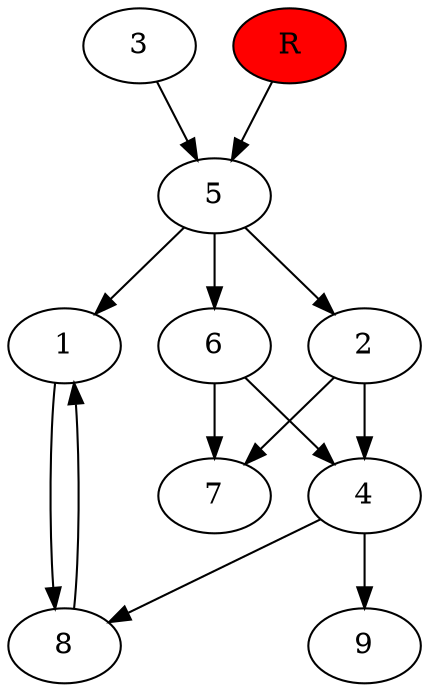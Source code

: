 digraph prb77416 {
	1
	2
	3
	4
	5
	6
	7
	8
	R [fillcolor="#ff0000" style=filled]
	1 -> 8
	2 -> 4
	2 -> 7
	3 -> 5
	4 -> 8
	4 -> 9
	5 -> 1
	5 -> 2
	5 -> 6
	6 -> 4
	6 -> 7
	8 -> 1
	R -> 5
}

